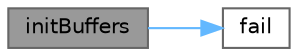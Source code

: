 digraph "initBuffers"
{
 // LATEX_PDF_SIZE
  bgcolor="transparent";
  edge [fontname=Helvetica,fontsize=10,labelfontname=Helvetica,labelfontsize=10];
  node [fontname=Helvetica,fontsize=10,shape=box,height=0.2,width=0.4];
  rankdir="LR";
  Node1 [label="initBuffers",height=0.2,width=0.4,color="gray40", fillcolor="grey60", style="filled", fontcolor="black",tooltip="Initialize an array of buffer pointers to all zeroes."];
  Node1 -> Node2 [color="steelblue1",style="solid"];
  Node2 [label="fail",height=0.2,width=0.4,color="grey40", fillcolor="white", style="filled",URL="$hex2otf_8c.html#a2f5976201b1e630a94045f04a0348572",tooltip="Print an error message on stderr, then exit."];
}
